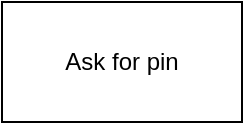<mxfile version="20.1.2"><diagram id="YLUUSwdy1vIBrmYsDRZB" name="Page-1"><mxGraphModel dx="1422" dy="836" grid="1" gridSize="10" guides="1" tooltips="1" connect="1" arrows="1" fold="1" page="1" pageScale="1" pageWidth="850" pageHeight="1100" math="0" shadow="0"><root><mxCell id="0"/><mxCell id="1" parent="0"/><mxCell id="yGFam5L3qmzKbAcNzDoK-1" value="Ask for pin" style="rounded=0;whiteSpace=wrap;html=1;" vertex="1" parent="1"><mxGeometry x="150" y="90" width="120" height="60" as="geometry"/></mxCell></root></mxGraphModel></diagram></mxfile>